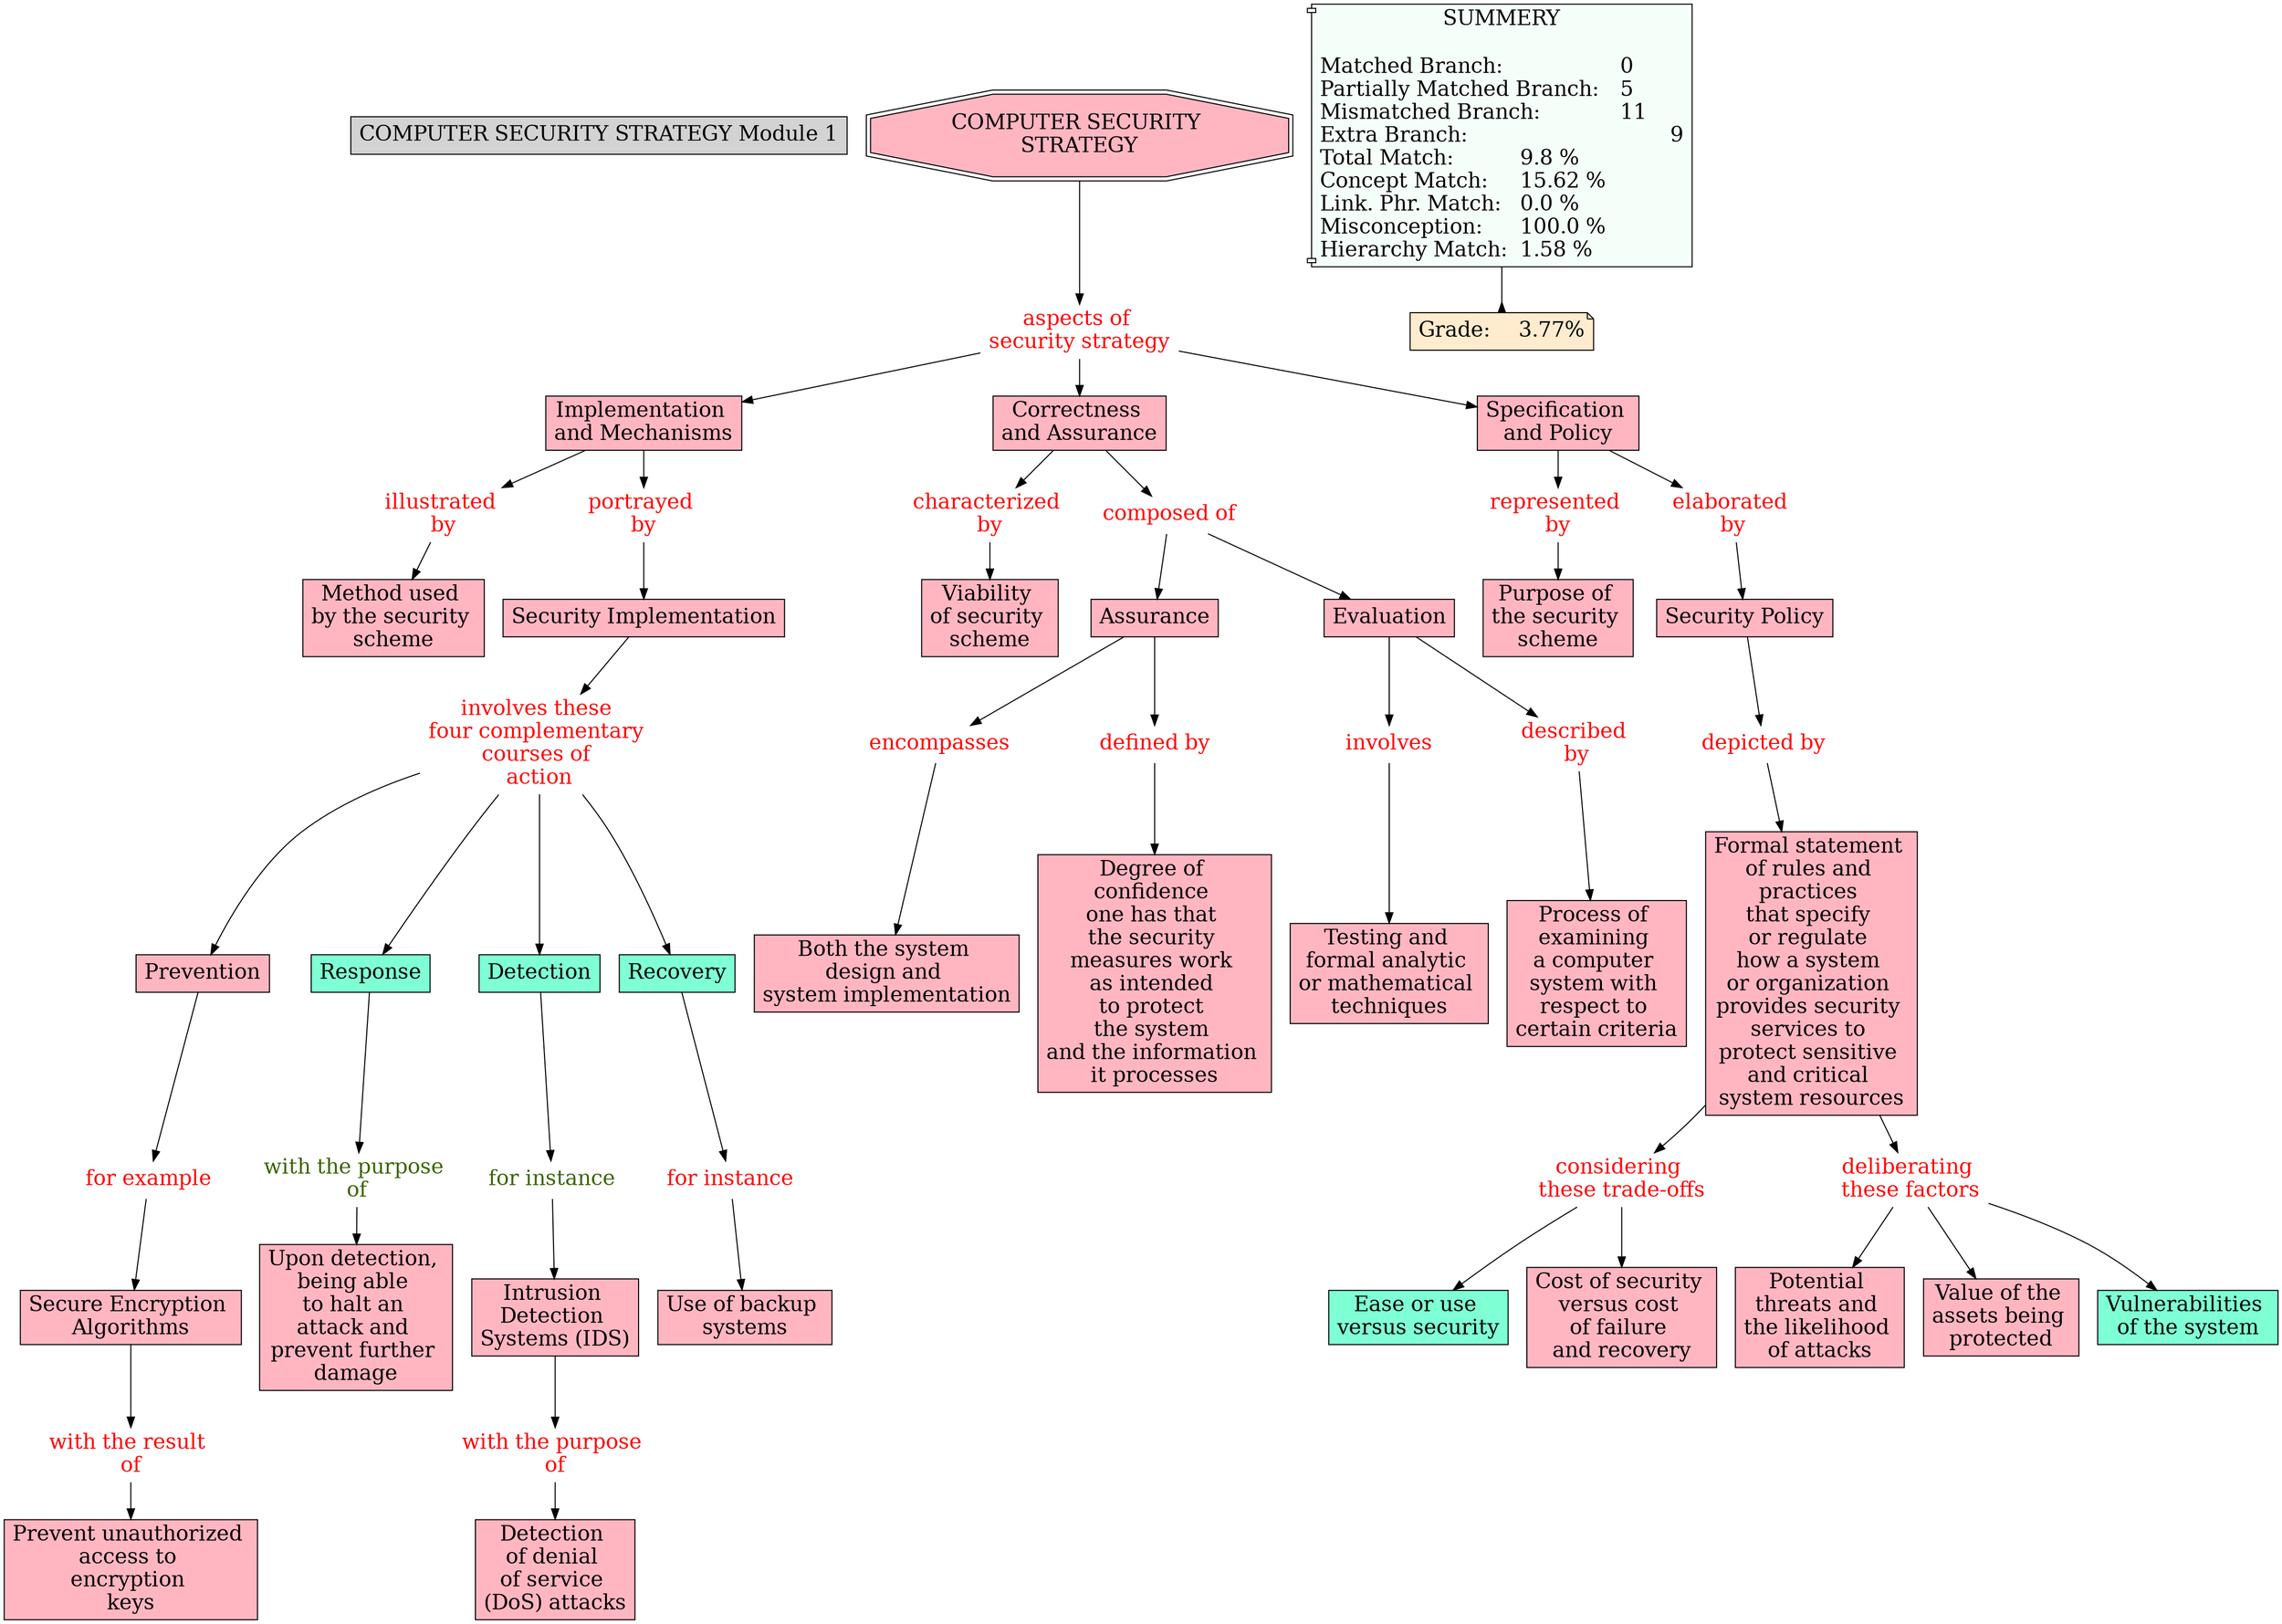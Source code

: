 // The Round Table
digraph {
	"1S2NFX1HT-DMTP6V-FG4" [label="COMPUTER SECURITY STRATEGY Module 1" Gsplines=true fontsize=20 shape=rect style=filled]
	"1S2NJQWF6-2ZH7ZP-JLT" [label=encompasses Gsplines=true fontcolor=red fontsize=20 shape=none]
	"1S2NJG7P6-DBXYFH-J85" [label="Both the system 
design and 
system implementation
" Gsplines=true fillcolor="#FFB6C1" fontsize=20 shape=rect style=filled]
	"1S2NJQWF6-2ZH7ZP-JLT" -> "1S2NJG7P6-DBXYFH-J85" [constraint=true]
	"1S2NH8BLC-1R398RY-GZN" [label="involves these 
four complementary 
courses of 
action" Gsplines=true fontcolor=red fontsize=20 shape=none]
	"1S2NH8BLB-3XSQNP-GZ1" [label=Prevention Gsplines=true fillcolor="#FFB6C1" fontsize=20 shape=rect style=filled]
	"1S2NH8BLC-1R398RY-GZN" -> "1S2NH8BLB-3XSQNP-GZ1" [constraint=true]
	"1S2NGWBJP-Y1TNN4-GJD" [label="considering 
these trade-offs
" Gsplines=true fontcolor=red fontsize=20 shape=none]
	"1S2NGFF39-V3DH2-G32" [label="Ease or use 
versus security
" Gsplines=true fillcolor=aquamarine fontsize=20 shape=rect style=filled]
	"1S2NGWBJP-Y1TNN4-GJD" -> "1S2NGFF39-V3DH2-G32" [constraint=true]
	"1S2NH8BLC-1R398RY-GZN" [label="involves these 
four complementary 
courses of 
action" Gsplines=true fontcolor=red fontsize=20 shape=none]
	"1S2NH8BLC-LGKNZ4-GZB" [label=Response Gsplines=true fillcolor=aquamarine fontsize=20 shape=rect style=filled]
	"1S2NH8BLC-1R398RY-GZN" -> "1S2NH8BLC-LGKNZ4-GZB" [constraint=true]
	"1S2N50K7G-1K4VTVB-3XN" [label="COMPUTER SECURITY 
STRATEGY" Gsplines=true fillcolor="#FFB6C1" fontsize=20 shape=doubleoctagon style=filled]
	"1S2NG570F-27Q9Q4S-FNZ" [label="aspects of 
security strategy
" Gsplines=true fontcolor=red fontsize=20 shape=none]
	"1S2N50K7G-1K4VTVB-3XN" -> "1S2NG570F-27Q9Q4S-FNZ" [constraint=true]
	"1S2NHZ4D0-1BDX72F-HSL" [label="for example
" Gsplines=true fontcolor=red fontsize=20 shape=none]
	"1S2NHPJQF-NHYJFL-HFY" [label="Secure Encryption 
Algorithms" Gsplines=true fillcolor="#FFB6C1" fontsize=20 shape=rect style=filled]
	"1S2NHZ4D0-1BDX72F-HSL" -> "1S2NHPJQF-NHYJFL-HFY" [constraint=true]
	"1S2NJWNG4-1SM2BKP-JR8" [label=involves Gsplines=true fontcolor=red fontsize=20 shape=none]
	"1S2NJLYYM-1P2XZ25-JGC" [label="Testing and 
formal analytic 
or mathematical 
techniques" Gsplines=true fillcolor="#FFB6C1" fontsize=20 shape=rect style=filled]
	"1S2NJWNG4-1SM2BKP-JR8" -> "1S2NJLYYM-1P2XZ25-JGC" [constraint=true]
	"1S2NG570F-27Q9Q4S-FNZ" [label="aspects of 
security strategy
" Gsplines=true fontcolor=red fontsize=20 shape=none]
	"1S2N50K7G-1FQ05N4-3XS" [label="Implementation 
and Mechanisms
" Gsplines=true fillcolor="#FFB6C1" fontsize=20 shape=rect style=filled]
	"1S2NG570F-27Q9Q4S-FNZ" -> "1S2N50K7G-1FQ05N4-3XS" [constraint=true]
	"1S2NJBHCJ-28XJHV9-J1N" [label=Assurance Gsplines=true fillcolor="#FFB6C1" fontsize=20 shape=rect style=filled]
	"1S2NJQWF6-2ZH7ZP-JLT" [label=encompasses Gsplines=true fontcolor=red fontsize=20 shape=none]
	"1S2NJBHCJ-28XJHV9-J1N" -> "1S2NJQWF6-2ZH7ZP-JLT" [constraint=true]
	"1S2NG7WJK-F406NS-FT0" [label="characterized 
by" Gsplines=true fontcolor=red fontsize=20 shape=none]
	"1S2NG18W2-DFTWNQ-FJR" [label="Viability 
of security 
scheme" Gsplines=true fillcolor="#FFB6C1" fontsize=20 shape=rect style=filled]
	"1S2NG7WJK-F406NS-FT0" -> "1S2NG18W2-DFTWNQ-FJR" [constraint=true]
	"1S2NG9JLL-2BNS1Z-FWF" [label="Formal statement 
of rules and 
practices 
that specify 
or regulate 
how a system 
or organization 
provides security 
services to 
protect sensitive 
and critical 
system resources
" Gsplines=true fillcolor="#FFB6C1" fontsize=20 shape=rect style=filled]
	"1S2NGWBJP-Y1TNN4-GJD" [label="considering 
these trade-offs
" Gsplines=true fontcolor=red fontsize=20 shape=none]
	"1S2NG9JLL-2BNS1Z-FWF" -> "1S2NGWBJP-Y1TNN4-GJD" [constraint=true]
	"1S2NJSPG8-29L71F1-JNT" [label="composed of
" Gsplines=true fontcolor=red fontsize=20 shape=none]
	"1S2NJBPFX-2201HCJ-J1T" [label=Evaluation Gsplines=true fillcolor="#FFB6C1" fontsize=20 shape=rect style=filled]
	"1S2NJSPG8-29L71F1-JNT" -> "1S2NJBPFX-2201HCJ-J1T" [constraint=true]
	"1S2NHG79M-1M77Y1S-H7F" [label="Intrusion 
Detection 
Systems (IDS)
" Gsplines=true fillcolor="#FFB6C1" fontsize=20 shape=rect style=filled]
	"1S2NHYKM1-221JBZW-HRH" [label="with the purpose 
of" Gsplines=true fontcolor=red fontsize=20 shape=none]
	"1S2NHG79M-1M77Y1S-H7F" -> "1S2NHYKM1-221JBZW-HRH" [constraint=true]
	"1S2NGXTZF-12MM0QQ-GLP" [label="deliberating 
these factors
" Gsplines=true fontcolor=red fontsize=20 shape=none]
	"1S2NGJQXX-27R95R3-G75" [label="Potential 
threats and 
the likelihood 
of attacks
" Gsplines=true fillcolor="#FFB6C1" fontsize=20 shape=rect style=filled]
	"1S2NGXTZF-12MM0QQ-GLP" -> "1S2NGJQXX-27R95R3-G75" [constraint=true]
	"1S2NG7CC5-1VVX5J9-FRZ" [label="represented 
by" Gsplines=true fontcolor=red fontsize=20 shape=none]
	"1S2NG11VS-YRC35H-FJC" [label="Purpose of 
the security 
scheme" Gsplines=true fillcolor="#FFB6C1" fontsize=20 shape=rect style=filled]
	"1S2NG7CC5-1VVX5J9-FRZ" -> "1S2NG11VS-YRC35H-FJC" [constraint=true]
	"1S2NGXTZF-12MM0QQ-GLP" [label="deliberating 
these factors
" Gsplines=true fontcolor=red fontsize=20 shape=none]
	"1S2NGF5JZ-B8JLWL-G2T" [label="Value of the 
assets being 
protected" Gsplines=true fillcolor="#FFB6C1" fontsize=20 shape=rect style=filled]
	"1S2NGXTZF-12MM0QQ-GLP" -> "1S2NGF5JZ-B8JLWL-G2T" [constraint=true]
	"1S2NH8BLB-2388NDJ-GZ4" [label="Security Implementation
" Gsplines=true fillcolor="#FFB6C1" fontsize=20 shape=rect style=filled]
	"1S2NH8BLC-1R398RY-GZN" [label="involves these 
four complementary 
courses of 
action" Gsplines=true fontcolor=red fontsize=20 shape=none]
	"1S2NH8BLB-2388NDJ-GZ4" -> "1S2NH8BLC-1R398RY-GZN" [constraint=true]
	"1S2NH8BLB-3XSQNP-GZ1" [label=Prevention Gsplines=true fillcolor="#FFB6C1" fontsize=20 shape=rect style=filled]
	"1S2NHZ4D0-1BDX72F-HSL" [label="for example
" Gsplines=true fontcolor=red fontsize=20 shape=none]
	"1S2NH8BLB-3XSQNP-GZ1" -> "1S2NHZ4D0-1BDX72F-HSL" [constraint=true]
	"1S2NG83FS-S66856-FTS" [label="illustrated 
by" Gsplines=true fontcolor=red fontsize=20 shape=none]
	"1S2NG17P5-1ZSM57H-FJM" [label="Method used 
by the security 
scheme" Gsplines=true fillcolor="#FFB6C1" fontsize=20 shape=rect style=filled]
	"1S2NG83FS-S66856-FTS" -> "1S2NG17P5-1ZSM57H-FJM" [constraint=true]
	"1S2NHYKM1-221JBZW-HRH" [label="with the purpose 
of" Gsplines=true fontcolor=red fontsize=20 shape=none]
	"1S2NHJXB8-1RKZBD7-H9Q" [label="Detection 
of denial 
of service 
(DoS) attacks
" Gsplines=true fillcolor="#FFB6C1" fontsize=20 shape=rect style=filled]
	"1S2NHYKM1-221JBZW-HRH" -> "1S2NHJXB8-1RKZBD7-H9Q" [constraint=true]
	"1S2N50K7G-RFM71B-3XZ" [label="Correctness 
and Assurance
" Gsplines=true fillcolor="#FFB6C1" fontsize=20 shape=rect style=filled]
	"1S2NG7WJK-F406NS-FT0" [label="characterized 
by" Gsplines=true fontcolor=red fontsize=20 shape=none]
	"1S2N50K7G-RFM71B-3XZ" -> "1S2NG7WJK-F406NS-FT0" [constraint=true]
	"1S2NG9JLL-2BNS1Z-FWF" [label="Formal statement 
of rules and 
practices 
that specify 
or regulate 
how a system 
or organization 
provides security 
services to 
protect sensitive 
and critical 
system resources
" Gsplines=true fillcolor="#FFB6C1" fontsize=20 shape=rect style=filled]
	"1S2NGXTZF-12MM0QQ-GLP" [label="deliberating 
these factors
" Gsplines=true fontcolor=red fontsize=20 shape=none]
	"1S2NG9JLL-2BNS1Z-FWF" -> "1S2NGXTZF-12MM0QQ-GLP" [constraint=true]
	"1S2N50K7G-1FQ05N4-3XS" [label="Implementation 
and Mechanisms
" Gsplines=true fillcolor="#FFB6C1" fontsize=20 shape=rect style=filled]
	"1S2NG83FS-S66856-FTS" [label="illustrated 
by" Gsplines=true fontcolor=red fontsize=20 shape=none]
	"1S2N50K7G-1FQ05N4-3XS" -> "1S2NG83FS-S66856-FTS" [constraint=true]
	"1S2NHBPKT-Y64NBB-H3S" [label="portrayed 
by" Gsplines=true fontcolor=red fontsize=20 shape=none]
	"1S2NH8BLB-2388NDJ-GZ4" [label="Security Implementation
" Gsplines=true fillcolor="#FFB6C1" fontsize=20 shape=rect style=filled]
	"1S2NHBPKT-Y64NBB-H3S" -> "1S2NH8BLB-2388NDJ-GZ4" [constraint=true]
	"1S2NHW16V-JLST6W-HNF" [label="for instance
" Gsplines=true fontcolor="#3B6300" fontsize=20 shape=none]
	"1S2NHG79M-1M77Y1S-H7F" [label="Intrusion 
Detection 
Systems (IDS)
" Gsplines=true fillcolor="#FFB6C1" fontsize=20 shape=rect style=filled]
	"1S2NHW16V-JLST6W-HNF" -> "1S2NHG79M-1M77Y1S-H7F" [constraint=true]
	"1S2NG570F-27Q9Q4S-FNZ" [label="aspects of 
security strategy
" Gsplines=true fontcolor=red fontsize=20 shape=none]
	"1S2N50K7G-ZFCJJ7-3XW" [label="Specification 
and Policy
" Gsplines=true fillcolor="#FFB6C1" fontsize=20 shape=rect style=filled]
	"1S2NG570F-27Q9Q4S-FNZ" -> "1S2N50K7G-ZFCJJ7-3XW" [constraint=true]
	"1S2NJBPFX-2201HCJ-J1T" [label=Evaluation Gsplines=true fillcolor="#FFB6C1" fontsize=20 shape=rect style=filled]
	"1S2NJX7F0-JFGYBY-JS9" [label="described 
by" Gsplines=true fontcolor=red fontsize=20 shape=none]
	"1S2NJBPFX-2201HCJ-J1T" -> "1S2NJX7F0-JFGYBY-JS9" [constraint=true]
	"1S2NG570F-27Q9Q4S-FNZ" [label="aspects of 
security strategy
" Gsplines=true fontcolor=red fontsize=20 shape=none]
	"1S2N50K7G-RFM71B-3XZ" [label="Correctness 
and Assurance
" Gsplines=true fillcolor="#FFB6C1" fontsize=20 shape=rect style=filled]
	"1S2NG570F-27Q9Q4S-FNZ" -> "1S2N50K7G-RFM71B-3XZ" [constraint=true]
	"1S2NG7PFP-1SGMF0R-FSP" [label="Security Policy
" Gsplines=true fillcolor="#FFB6C1" fontsize=20 shape=rect style=filled]
	"1S2NH0JX7-1FZ8NPQ-GQQ" [label="depicted by
" Gsplines=true fontcolor=red fontsize=20 shape=none]
	"1S2NG7PFP-1SGMF0R-FSP" -> "1S2NH0JX7-1FZ8NPQ-GQQ" [constraint=true]
	"1S2NHZ8R7-2691KVB-HT9" [label="with the result 
of" Gsplines=true fontcolor=red fontsize=20 shape=none]
	"1S2NHGBW1-38M4Q3-H7P" [label="Prevent unauthorized 
access to 
encryption 
keys" Gsplines=true fillcolor="#FFB6C1" fontsize=20 shape=rect style=filled]
	"1S2NHZ8R7-2691KVB-HT9" -> "1S2NHGBW1-38M4Q3-H7P" [constraint=true]
	"1S2NJBPFX-2201HCJ-J1T" [label=Evaluation Gsplines=true fillcolor="#FFB6C1" fontsize=20 shape=rect style=filled]
	"1S2NJWNG4-1SM2BKP-JR8" [label=involves Gsplines=true fontcolor=red fontsize=20 shape=none]
	"1S2NJBPFX-2201HCJ-J1T" -> "1S2NJWNG4-1SM2BKP-JR8" [constraint=true]
	"1S2N50K7G-ZFCJJ7-3XW" [label="Specification 
and Policy
" Gsplines=true fillcolor="#FFB6C1" fontsize=20 shape=rect style=filled]
	"1S2NH3PK2-MDSH30-GSV" [label="elaborated 
by" Gsplines=true fontcolor=red fontsize=20 shape=none]
	"1S2N50K7G-ZFCJJ7-3XW" -> "1S2NH3PK2-MDSH30-GSV" [constraint=true]
	"1S2N50K7G-1FQ05N4-3XS" [label="Implementation 
and Mechanisms
" Gsplines=true fillcolor="#FFB6C1" fontsize=20 shape=rect style=filled]
	"1S2NHBPKT-Y64NBB-H3S" [label="portrayed 
by" Gsplines=true fontcolor=red fontsize=20 shape=none]
	"1S2N50K7G-1FQ05N4-3XS" -> "1S2NHBPKT-Y64NBB-H3S" [constraint=true]
	"1S2NGWBJP-Y1TNN4-GJD" [label="considering 
these trade-offs
" Gsplines=true fontcolor=red fontsize=20 shape=none]
	"1S2NGFGSN-1B3C1SZ-G36" [label="Cost of security 
versus cost 
of failure 
and recovery
" Gsplines=true fillcolor="#FFB6C1" fontsize=20 shape=rect style=filled]
	"1S2NGWBJP-Y1TNN4-GJD" -> "1S2NGFGSN-1B3C1SZ-G36" [constraint=true]
	"1S2NH8BLB-1MK0P0M-GYY" [label=Detection Gsplines=true fillcolor=aquamarine fontsize=20 shape=rect style=filled]
	"1S2NHW16V-JLST6W-HNF" [label="for instance
" Gsplines=true fontcolor="#3B6300" fontsize=20 shape=none]
	"1S2NH8BLB-1MK0P0M-GYY" -> "1S2NHW16V-JLST6W-HNF" [constraint=true]
	"1S2NH8BLC-1R398RY-GZN" [label="involves these 
four complementary 
courses of 
action" Gsplines=true fontcolor=red fontsize=20 shape=none]
	"1S2NH8BLB-1MK0P0M-GYY" [label=Detection Gsplines=true fillcolor=aquamarine fontsize=20 shape=rect style=filled]
	"1S2NH8BLC-1R398RY-GZN" -> "1S2NH8BLB-1MK0P0M-GYY" [constraint=true]
	"1S2NHPJQF-NHYJFL-HFY" [label="Secure Encryption 
Algorithms" Gsplines=true fillcolor="#FFB6C1" fontsize=20 shape=rect style=filled]
	"1S2NHZ8R7-2691KVB-HT9" [label="with the result 
of" Gsplines=true fontcolor=red fontsize=20 shape=none]
	"1S2NHPJQF-NHYJFL-HFY" -> "1S2NHZ8R7-2691KVB-HT9" [constraint=true]
	"1S2NH8BLB-21LZ1BL-GZ7" [label=Recovery Gsplines=true fillcolor=aquamarine fontsize=20 shape=rect style=filled]
	"1S2NJ3XQQ-PWG0G3-HYR" [label="for instance
" Gsplines=true fontcolor=red fontsize=20 shape=none]
	"1S2NH8BLB-21LZ1BL-GZ7" -> "1S2NJ3XQQ-PWG0G3-HYR" [constraint=true]
	"1S2N50K7G-ZFCJJ7-3XW" [label="Specification 
and Policy
" Gsplines=true fillcolor="#FFB6C1" fontsize=20 shape=rect style=filled]
	"1S2NG7CC5-1VVX5J9-FRZ" [label="represented 
by" Gsplines=true fontcolor=red fontsize=20 shape=none]
	"1S2N50K7G-ZFCJJ7-3XW" -> "1S2NG7CC5-1VVX5J9-FRZ" [constraint=true]
	"1S2NJBHCJ-28XJHV9-J1N" [label=Assurance Gsplines=true fillcolor="#FFB6C1" fontsize=20 shape=rect style=filled]
	"1S2NJPJY8-18FN39Q-JKF" [label="defined by
" Gsplines=true fontcolor=red fontsize=20 shape=none]
	"1S2NJBHCJ-28XJHV9-J1N" -> "1S2NJPJY8-18FN39Q-JKF" [constraint=true]
	"1S2NH0JX7-1FZ8NPQ-GQQ" [label="depicted by
" Gsplines=true fontcolor=red fontsize=20 shape=none]
	"1S2NG9JLL-2BNS1Z-FWF" [label="Formal statement 
of rules and 
practices 
that specify 
or regulate 
how a system 
or organization 
provides security 
services to 
protect sensitive 
and critical 
system resources
" Gsplines=true fillcolor="#FFB6C1" fontsize=20 shape=rect style=filled]
	"1S2NH0JX7-1FZ8NPQ-GQQ" -> "1S2NG9JLL-2BNS1Z-FWF" [constraint=true]
	"1S2NJX7F0-JFGYBY-JS9" [label="described 
by" Gsplines=true fontcolor=red fontsize=20 shape=none]
	"1S2NJHHR8-5XN1N8-JB6" [label="Process of 
examining 
a computer 
system with 
respect to 
certain criteria
" Gsplines=true fillcolor="#FFB6C1" fontsize=20 shape=rect style=filled]
	"1S2NJX7F0-JFGYBY-JS9" -> "1S2NJHHR8-5XN1N8-JB6" [constraint=true]
	"1S2NH3PK2-MDSH30-GSV" [label="elaborated 
by" Gsplines=true fontcolor=red fontsize=20 shape=none]
	"1S2NG7PFP-1SGMF0R-FSP" [label="Security Policy
" Gsplines=true fillcolor="#FFB6C1" fontsize=20 shape=rect style=filled]
	"1S2NH3PK2-MDSH30-GSV" -> "1S2NG7PFP-1SGMF0R-FSP" [constraint=true]
	"1S2NH8BLC-LGKNZ4-GZB" [label=Response Gsplines=true fillcolor=aquamarine fontsize=20 shape=rect style=filled]
	"1S2NJ0TH7-18MBC41-HWB" [label="with the purpose 
of" Gsplines=true fontcolor="#3B6300" fontsize=20 shape=none]
	"1S2NH8BLC-LGKNZ4-GZB" -> "1S2NJ0TH7-18MBC41-HWB" [constraint=true]
	"1S2NJ3XQQ-PWG0G3-HYR" [label="for instance
" Gsplines=true fontcolor=red fontsize=20 shape=none]
	"1S2NG8Q81-G5JBV9-FVN" [label="Use of backup 
systems" Gsplines=true fillcolor="#FFB6C1" fontsize=20 shape=rect style=filled]
	"1S2NJ3XQQ-PWG0G3-HYR" -> "1S2NG8Q81-G5JBV9-FVN" [constraint=true]
	"1S2NJSPG8-29L71F1-JNT" [label="composed of
" Gsplines=true fontcolor=red fontsize=20 shape=none]
	"1S2NJBHCJ-28XJHV9-J1N" [label=Assurance Gsplines=true fillcolor="#FFB6C1" fontsize=20 shape=rect style=filled]
	"1S2NJSPG8-29L71F1-JNT" -> "1S2NJBHCJ-28XJHV9-J1N" [constraint=true]
	"1S2NJ0TH7-18MBC41-HWB" [label="with the purpose 
of" Gsplines=true fontcolor="#3B6300" fontsize=20 shape=none]
	"1S2NG8S1S-2CF0YCQ-FVS" [label="Upon detection, 
being able 
to halt an 
attack and 
prevent further 
damage" Gsplines=true fillcolor="#FFB6C1" fontsize=20 shape=rect style=filled]
	"1S2NJ0TH7-18MBC41-HWB" -> "1S2NG8S1S-2CF0YCQ-FVS" [constraint=true]
	"1S2N50K7G-RFM71B-3XZ" [label="Correctness 
and Assurance
" Gsplines=true fillcolor="#FFB6C1" fontsize=20 shape=rect style=filled]
	"1S2NJSPG8-29L71F1-JNT" [label="composed of
" Gsplines=true fontcolor=red fontsize=20 shape=none]
	"1S2N50K7G-RFM71B-3XZ" -> "1S2NJSPG8-29L71F1-JNT" [constraint=true]
	"1S2NJPJY8-18FN39Q-JKF" [label="defined by
" Gsplines=true fontcolor=red fontsize=20 shape=none]
	"1S2NJCH4B-2614GN9-J2Q" [label="Degree of 
confidence 
one has that 
the security 
measures work 
as intended 
to protect 
the system 
and the information 
it processes
" Gsplines=true fillcolor="#FFB6C1" fontsize=20 shape=rect style=filled]
	"1S2NJPJY8-18FN39Q-JKF" -> "1S2NJCH4B-2614GN9-J2Q" [constraint=true]
	"1S2NGXTZF-12MM0QQ-GLP" [label="deliberating 
these factors
" Gsplines=true fontcolor=red fontsize=20 shape=none]
	"1S2NGKGMX-WKH737-G7N" [label="Vulnerabilities 
of the system
" Gsplines=true fillcolor=aquamarine fontsize=20 shape=rect style=filled]
	"1S2NGXTZF-12MM0QQ-GLP" -> "1S2NGKGMX-WKH737-G7N" [constraint=true]
	"1S2NH8BLC-1R398RY-GZN" [label="involves these 
four complementary 
courses of 
action" Gsplines=true fontcolor=red fontsize=20 shape=none]
	"1S2NH8BLB-21LZ1BL-GZ7" [label=Recovery Gsplines=true fillcolor=aquamarine fontsize=20 shape=rect style=filled]
	"1S2NH8BLC-1R398RY-GZN" -> "1S2NH8BLB-21LZ1BL-GZ7" [constraint=true]
	Stat [label="SUMMERY

Matched Branch:			0\lPartially Matched Branch:	5\lMismatched Branch:		11\lExtra Branch:				9\lTotal Match:		9.8 %\lConcept Match:	15.62 %\lLink. Phr. Match:	0.0 %\lMisconception:	100.0 %\lHierarchy Match:	1.58 %\l" Gsplines=true fillcolor="#F5FFFA" fontsize=20 shape=component style=filled]
	Grade [label="Grade:	3.77%" Gsplines=true fillcolor="#FFEBCD" fontsize=20 shape=note style=filled]
	Stat -> Grade [arrowhead=inv color=black constraint=true]
}
